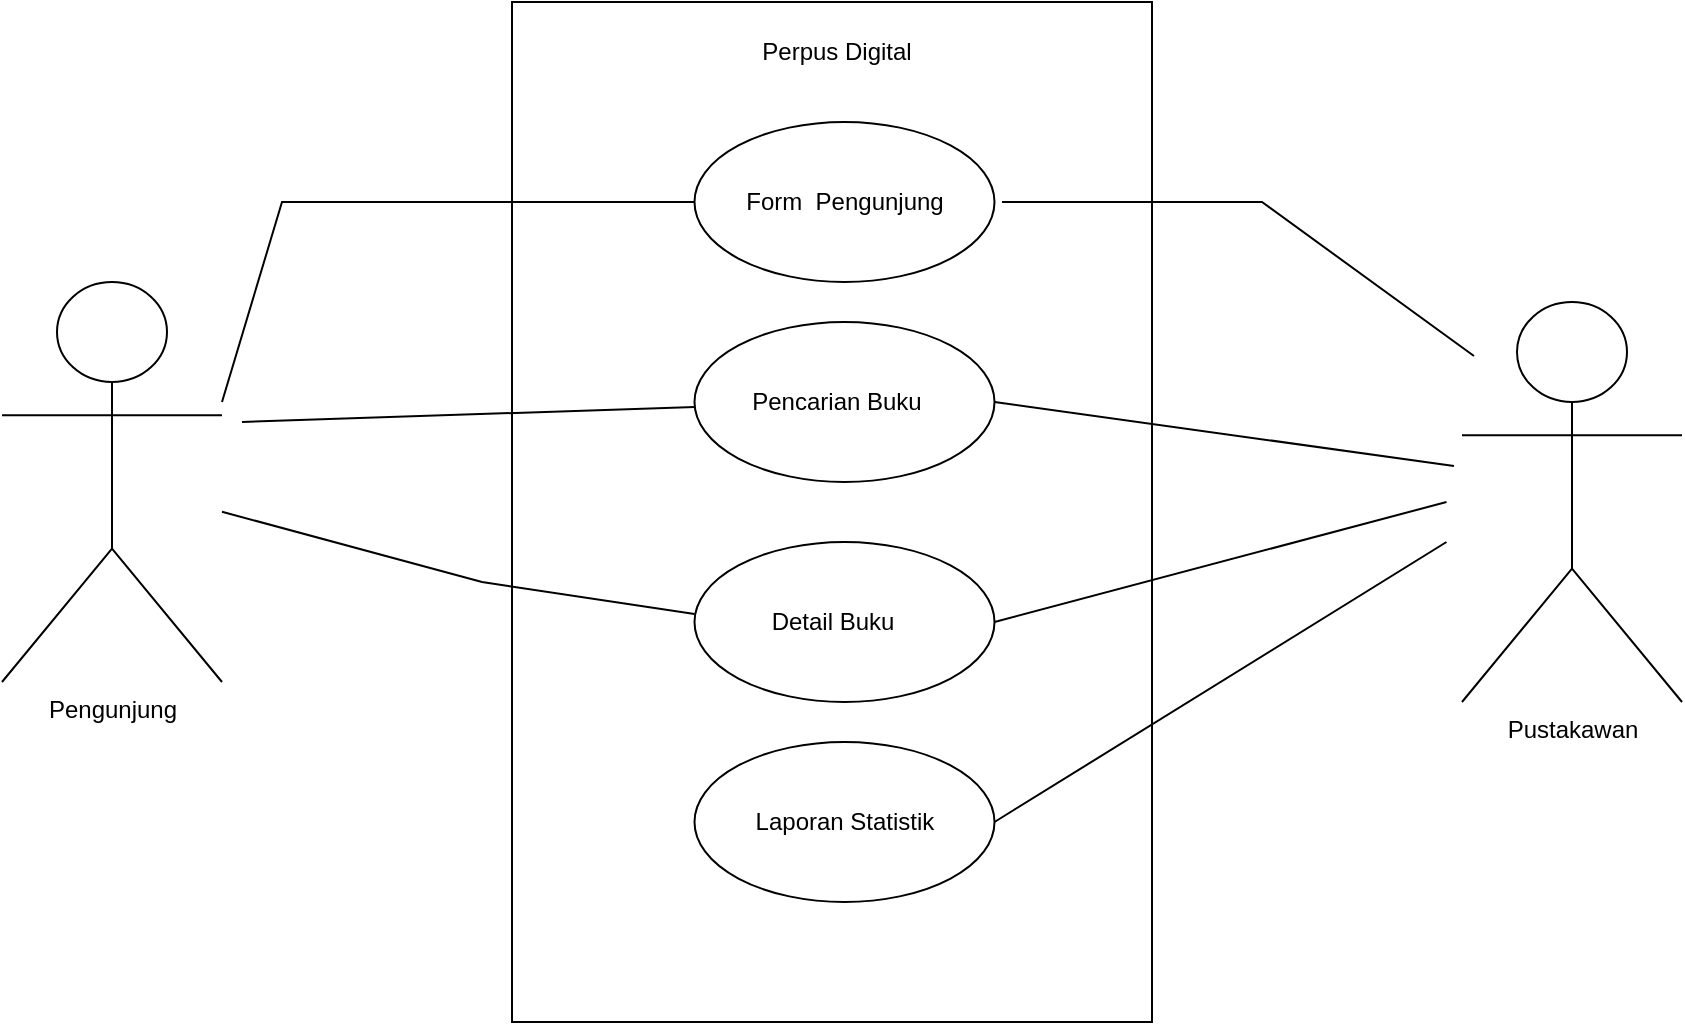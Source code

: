 <mxfile version="23.1.1" type="github">
  <diagram name="Page-1" id="UNe5jfXNL0Ssos9zsnio">
    <mxGraphModel dx="1434" dy="772" grid="1" gridSize="10" guides="1" tooltips="1" connect="1" arrows="1" fold="1" page="1" pageScale="1" pageWidth="850" pageHeight="1100" math="0" shadow="0">
      <root>
        <mxCell id="0" />
        <mxCell id="1" parent="0" />
        <mxCell id="7LKXLnG-r8gDZke37iCC-2" value="" style="rounded=0;whiteSpace=wrap;html=1;" vertex="1" parent="1">
          <mxGeometry x="265" y="170" width="320" height="510" as="geometry" />
        </mxCell>
        <mxCell id="7LKXLnG-r8gDZke37iCC-4" value="Perpus Digital" style="text;html=1;strokeColor=none;fillColor=none;align=center;verticalAlign=middle;whiteSpace=wrap;rounded=0;" vertex="1" parent="1">
          <mxGeometry x="370" y="180" width="115" height="30" as="geometry" />
        </mxCell>
        <mxCell id="7LKXLnG-r8gDZke37iCC-6" value="" style="ellipse;whiteSpace=wrap;html=1;" vertex="1" parent="1">
          <mxGeometry x="356.25" y="230" width="150" height="80" as="geometry" />
        </mxCell>
        <mxCell id="7LKXLnG-r8gDZke37iCC-7" value="Form&amp;nbsp; Pengunjung" style="text;strokeColor=none;align=center;fillColor=none;html=1;verticalAlign=middle;whiteSpace=wrap;rounded=0;" vertex="1" parent="1">
          <mxGeometry x="380" y="255" width="102.5" height="30" as="geometry" />
        </mxCell>
        <mxCell id="7LKXLnG-r8gDZke37iCC-8" value="" style="ellipse;whiteSpace=wrap;html=1;" vertex="1" parent="1">
          <mxGeometry x="356.25" y="330" width="150" height="80" as="geometry" />
        </mxCell>
        <mxCell id="7LKXLnG-r8gDZke37iCC-9" value="Pencarian Buku" style="text;strokeColor=none;align=center;fillColor=none;html=1;verticalAlign=middle;whiteSpace=wrap;rounded=0;" vertex="1" parent="1">
          <mxGeometry x="380" y="355" width="95" height="30" as="geometry" />
        </mxCell>
        <mxCell id="7LKXLnG-r8gDZke37iCC-10" value="" style="ellipse;whiteSpace=wrap;html=1;" vertex="1" parent="1">
          <mxGeometry x="356.25" y="440" width="150" height="80" as="geometry" />
        </mxCell>
        <mxCell id="7LKXLnG-r8gDZke37iCC-13" value="" style="ellipse;whiteSpace=wrap;html=1;" vertex="1" parent="1">
          <mxGeometry x="356.25" y="540" width="150" height="80" as="geometry" />
        </mxCell>
        <mxCell id="7LKXLnG-r8gDZke37iCC-16" value="Detail Buku" style="text;strokeColor=none;align=center;fillColor=none;html=1;verticalAlign=middle;whiteSpace=wrap;rounded=0;" vertex="1" parent="1">
          <mxGeometry x="378" y="465" width="95" height="30" as="geometry" />
        </mxCell>
        <mxCell id="7LKXLnG-r8gDZke37iCC-17" value="Laporan Statistik" style="text;strokeColor=none;align=center;fillColor=none;html=1;verticalAlign=middle;whiteSpace=wrap;rounded=0;" vertex="1" parent="1">
          <mxGeometry x="383.75" y="565" width="95" height="30" as="geometry" />
        </mxCell>
        <mxCell id="7LKXLnG-r8gDZke37iCC-19" value="Pengunjung" style="shape=umlActor;verticalLabelPosition=bottom;verticalAlign=top;html=1;outlineConnect=0;" vertex="1" parent="1">
          <mxGeometry x="10" y="310" width="110" height="200" as="geometry" />
        </mxCell>
        <mxCell id="7LKXLnG-r8gDZke37iCC-25" value="Pustakawan" style="shape=umlActor;verticalLabelPosition=bottom;verticalAlign=top;html=1;outlineConnect=0;" vertex="1" parent="1">
          <mxGeometry x="740" y="320" width="110" height="200" as="geometry" />
        </mxCell>
        <mxCell id="7LKXLnG-r8gDZke37iCC-35" value="" style="endArrow=none;html=1;rounded=0;" edge="1" parent="1" target="7LKXLnG-r8gDZke37iCC-6">
          <mxGeometry width="50" height="50" relative="1" as="geometry">
            <mxPoint x="120" y="370" as="sourcePoint" />
            <mxPoint x="180" y="260" as="targetPoint" />
            <Array as="points">
              <mxPoint x="150" y="270" />
            </Array>
          </mxGeometry>
        </mxCell>
        <mxCell id="7LKXLnG-r8gDZke37iCC-36" value="" style="endArrow=none;html=1;rounded=0;" edge="1" parent="1" target="7LKXLnG-r8gDZke37iCC-8">
          <mxGeometry width="50" height="50" relative="1" as="geometry">
            <mxPoint x="130" y="380" as="sourcePoint" />
            <mxPoint x="180" y="370" as="targetPoint" />
          </mxGeometry>
        </mxCell>
        <mxCell id="7LKXLnG-r8gDZke37iCC-37" value="" style="endArrow=none;html=1;rounded=0;" edge="1" parent="1" source="7LKXLnG-r8gDZke37iCC-19">
          <mxGeometry width="50" height="50" relative="1" as="geometry">
            <mxPoint x="130.25" y="484" as="sourcePoint" />
            <mxPoint x="356.25" y="476" as="targetPoint" />
            <Array as="points">
              <mxPoint x="250" y="460" />
            </Array>
          </mxGeometry>
        </mxCell>
        <mxCell id="7LKXLnG-r8gDZke37iCC-38" value="" style="endArrow=none;html=1;rounded=0;" edge="1" parent="1">
          <mxGeometry width="50" height="50" relative="1" as="geometry">
            <mxPoint x="510" y="270" as="sourcePoint" />
            <mxPoint x="746" y="347" as="targetPoint" />
            <Array as="points">
              <mxPoint x="640" y="270" />
            </Array>
          </mxGeometry>
        </mxCell>
        <mxCell id="7LKXLnG-r8gDZke37iCC-39" value="" style="endArrow=none;html=1;rounded=0;exitX=1;exitY=0.5;exitDx=0;exitDy=0;" edge="1" parent="1" source="7LKXLnG-r8gDZke37iCC-8">
          <mxGeometry width="50" height="50" relative="1" as="geometry">
            <mxPoint x="510" y="410" as="sourcePoint" />
            <mxPoint x="736" y="402" as="targetPoint" />
          </mxGeometry>
        </mxCell>
        <mxCell id="7LKXLnG-r8gDZke37iCC-41" value="" style="endArrow=none;html=1;rounded=0;exitX=1;exitY=0.5;exitDx=0;exitDy=0;" edge="1" parent="1" source="7LKXLnG-r8gDZke37iCC-10">
          <mxGeometry width="50" height="50" relative="1" as="geometry">
            <mxPoint x="506.25" y="428" as="sourcePoint" />
            <mxPoint x="732.25" y="420" as="targetPoint" />
          </mxGeometry>
        </mxCell>
        <mxCell id="7LKXLnG-r8gDZke37iCC-42" value="" style="endArrow=none;html=1;rounded=0;exitX=1;exitY=0.5;exitDx=0;exitDy=0;" edge="1" parent="1" source="7LKXLnG-r8gDZke37iCC-13">
          <mxGeometry width="50" height="50" relative="1" as="geometry">
            <mxPoint x="506.25" y="448" as="sourcePoint" />
            <mxPoint x="732.25" y="440" as="targetPoint" />
          </mxGeometry>
        </mxCell>
      </root>
    </mxGraphModel>
  </diagram>
</mxfile>

